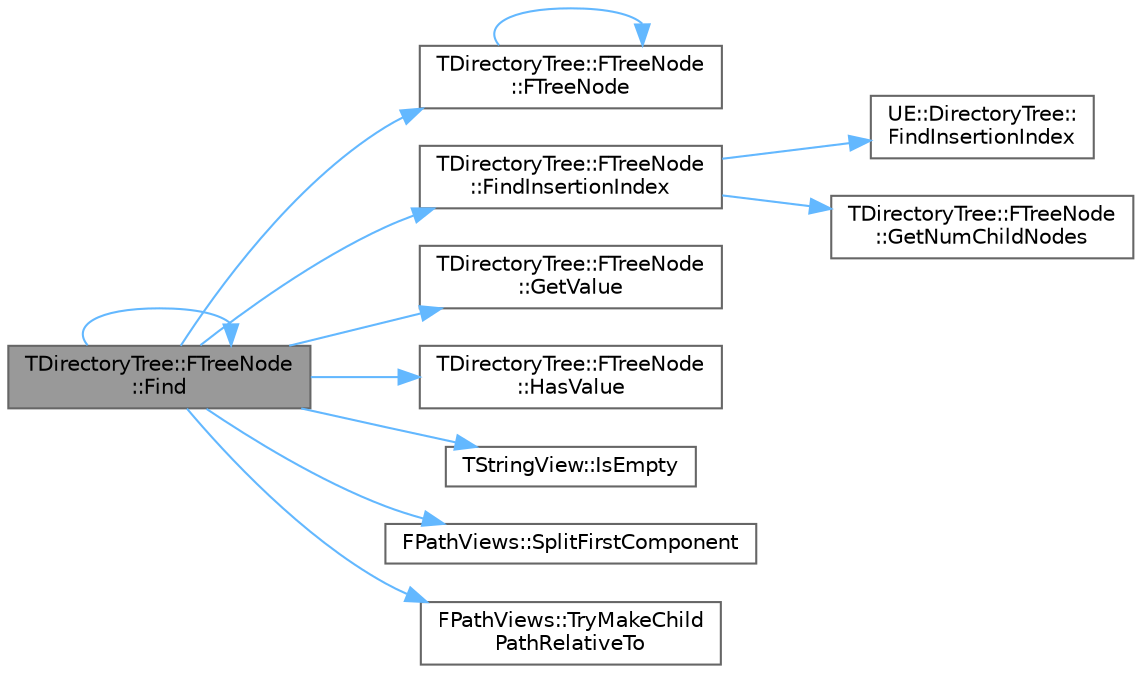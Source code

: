 digraph "TDirectoryTree::FTreeNode::Find"
{
 // INTERACTIVE_SVG=YES
 // LATEX_PDF_SIZE
  bgcolor="transparent";
  edge [fontname=Helvetica,fontsize=10,labelfontname=Helvetica,labelfontsize=10];
  node [fontname=Helvetica,fontsize=10,shape=box,height=0.2,width=0.4];
  rankdir="LR";
  Node1 [id="Node000001",label="TDirectoryTree::FTreeNode\l::Find",height=0.2,width=0.4,color="gray40", fillcolor="grey60", style="filled", fontcolor="black",tooltip="Return pointer to the Value stored in RelPath, if RelPath exists in the tree."];
  Node1 -> Node2 [id="edge1_Node000001_Node000002",color="steelblue1",style="solid",tooltip=" "];
  Node2 [id="Node000002",label="TDirectoryTree::FTreeNode\l::FTreeNode",height=0.2,width=0.4,color="grey40", fillcolor="white", style="filled",URL="$d0/d19/structTDirectoryTree_1_1FTreeNode.html#a66c81a56788c4727614eb395cf98da0f",tooltip=" "];
  Node2 -> Node2 [id="edge2_Node000002_Node000002",color="steelblue1",style="solid",tooltip=" "];
  Node1 -> Node1 [id="edge3_Node000001_Node000001",color="steelblue1",style="solid",tooltip=" "];
  Node1 -> Node3 [id="edge4_Node000001_Node000003",color="steelblue1",style="solid",tooltip=" "];
  Node3 [id="Node000003",label="TDirectoryTree::FTreeNode\l::FindInsertionIndex",height=0.2,width=0.4,color="grey40", fillcolor="white", style="filled",URL="$d0/d19/structTDirectoryTree_1_1FTreeNode.html#a7e827418b760dcd228f7de2fbebcd3d9",tooltip="Search the sorted ChildNode RelPaths for the given FirstPathComponent, which must be only a single pa..."];
  Node3 -> Node4 [id="edge5_Node000003_Node000004",color="steelblue1",style="solid",tooltip=" "];
  Node4 [id="Node000004",label="UE::DirectoryTree::\lFindInsertionIndex",height=0.2,width=0.4,color="grey40", fillcolor="white", style="filled",URL="$d9/d0b/namespaceUE_1_1DirectoryTree.html#a06aba12cf666bd94054598ec6d1d3cac",tooltip=" "];
  Node3 -> Node5 [id="edge6_Node000003_Node000005",color="steelblue1",style="solid",tooltip=" "];
  Node5 [id="Node000005",label="TDirectoryTree::FTreeNode\l::GetNumChildNodes",height=0.2,width=0.4,color="grey40", fillcolor="white", style="filled",URL="$d0/d19/structTDirectoryTree_1_1FTreeNode.html#acdee77930e99f5bda99afa5b76b994f5",tooltip=" "];
  Node1 -> Node6 [id="edge7_Node000001_Node000006",color="steelblue1",style="solid",tooltip=" "];
  Node6 [id="Node000006",label="TDirectoryTree::FTreeNode\l::GetValue",height=0.2,width=0.4,color="grey40", fillcolor="white", style="filled",URL="$d0/d19/structTDirectoryTree_1_1FTreeNode.html#a71f2bd6140fe9d4989ef7081c8a2c906",tooltip="Get a reference to the node's Value."];
  Node1 -> Node7 [id="edge8_Node000001_Node000007",color="steelblue1",style="solid",tooltip=" "];
  Node7 [id="Node000007",label="TDirectoryTree::FTreeNode\l::HasValue",height=0.2,width=0.4,color="grey40", fillcolor="white", style="filled",URL="$d0/d19/structTDirectoryTree_1_1FTreeNode.html#a4a8660ccedf2136fdf8c35f35eeff5d7",tooltip="Report whether the node has a value, which is equivalent to the node's path existing in the Directory..."];
  Node1 -> Node8 [id="edge9_Node000001_Node000008",color="steelblue1",style="solid",tooltip=" "];
  Node8 [id="Node000008",label="TStringView::IsEmpty",height=0.2,width=0.4,color="grey40", fillcolor="white", style="filled",URL="$dd/dbe/classTStringView.html#a5e42baca1302aa14effca3421d04f51c",tooltip="Returns whether the string view is empty."];
  Node1 -> Node9 [id="edge10_Node000001_Node000009",color="steelblue1",style="solid",tooltip=" "];
  Node9 [id="Node000009",label="FPathViews::SplitFirstComponent",height=0.2,width=0.4,color="grey40", fillcolor="white", style="filled",URL="$d2/dbc/classFPathViews.html#add2e23e30957c3890c26f0a1eafd6684",tooltip="Split the given absolute or relative path into its topmost directory and the relative path from that ..."];
  Node1 -> Node10 [id="edge11_Node000001_Node000010",color="steelblue1",style="solid",tooltip=" "];
  Node10 [id="Node000010",label="FPathViews::TryMakeChild\lPathRelativeTo",height=0.2,width=0.4,color="grey40", fillcolor="white", style="filled",URL="$d2/dbc/classFPathViews.html#a307dc1f3bd1cb056cf573c82e6fc5c3f",tooltip="Check whether Parent is a parent path of Child and report the relative path if so."];
}
